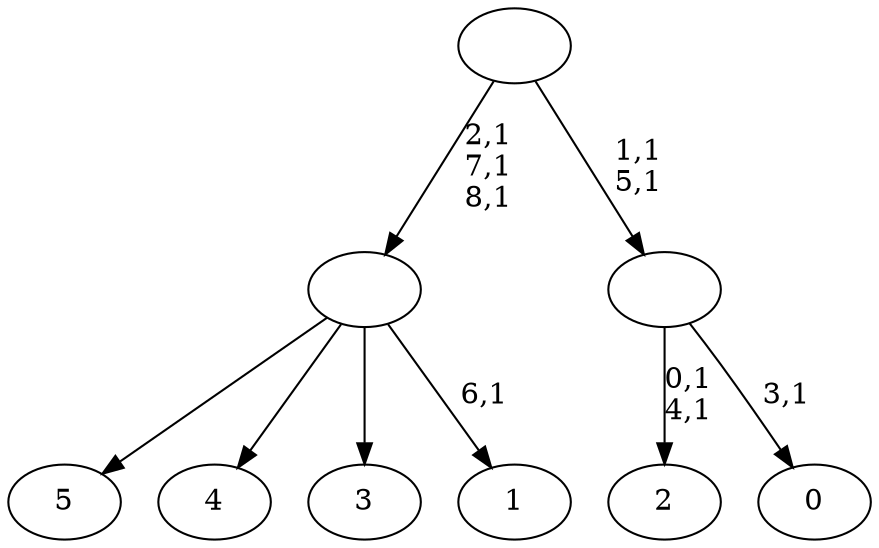 digraph T {
	15 [label="5"]
	14 [label="4"]
	13 [label="3"]
	12 [label="2"]
	9 [label="1"]
	7 [label=""]
	4 [label="0"]
	2 [label=""]
	0 [label=""]
	7 -> 9 [label="6,1"]
	7 -> 15 [label=""]
	7 -> 14 [label=""]
	7 -> 13 [label=""]
	2 -> 4 [label="3,1"]
	2 -> 12 [label="0,1\n4,1"]
	0 -> 2 [label="1,1\n5,1"]
	0 -> 7 [label="2,1\n7,1\n8,1"]
}
